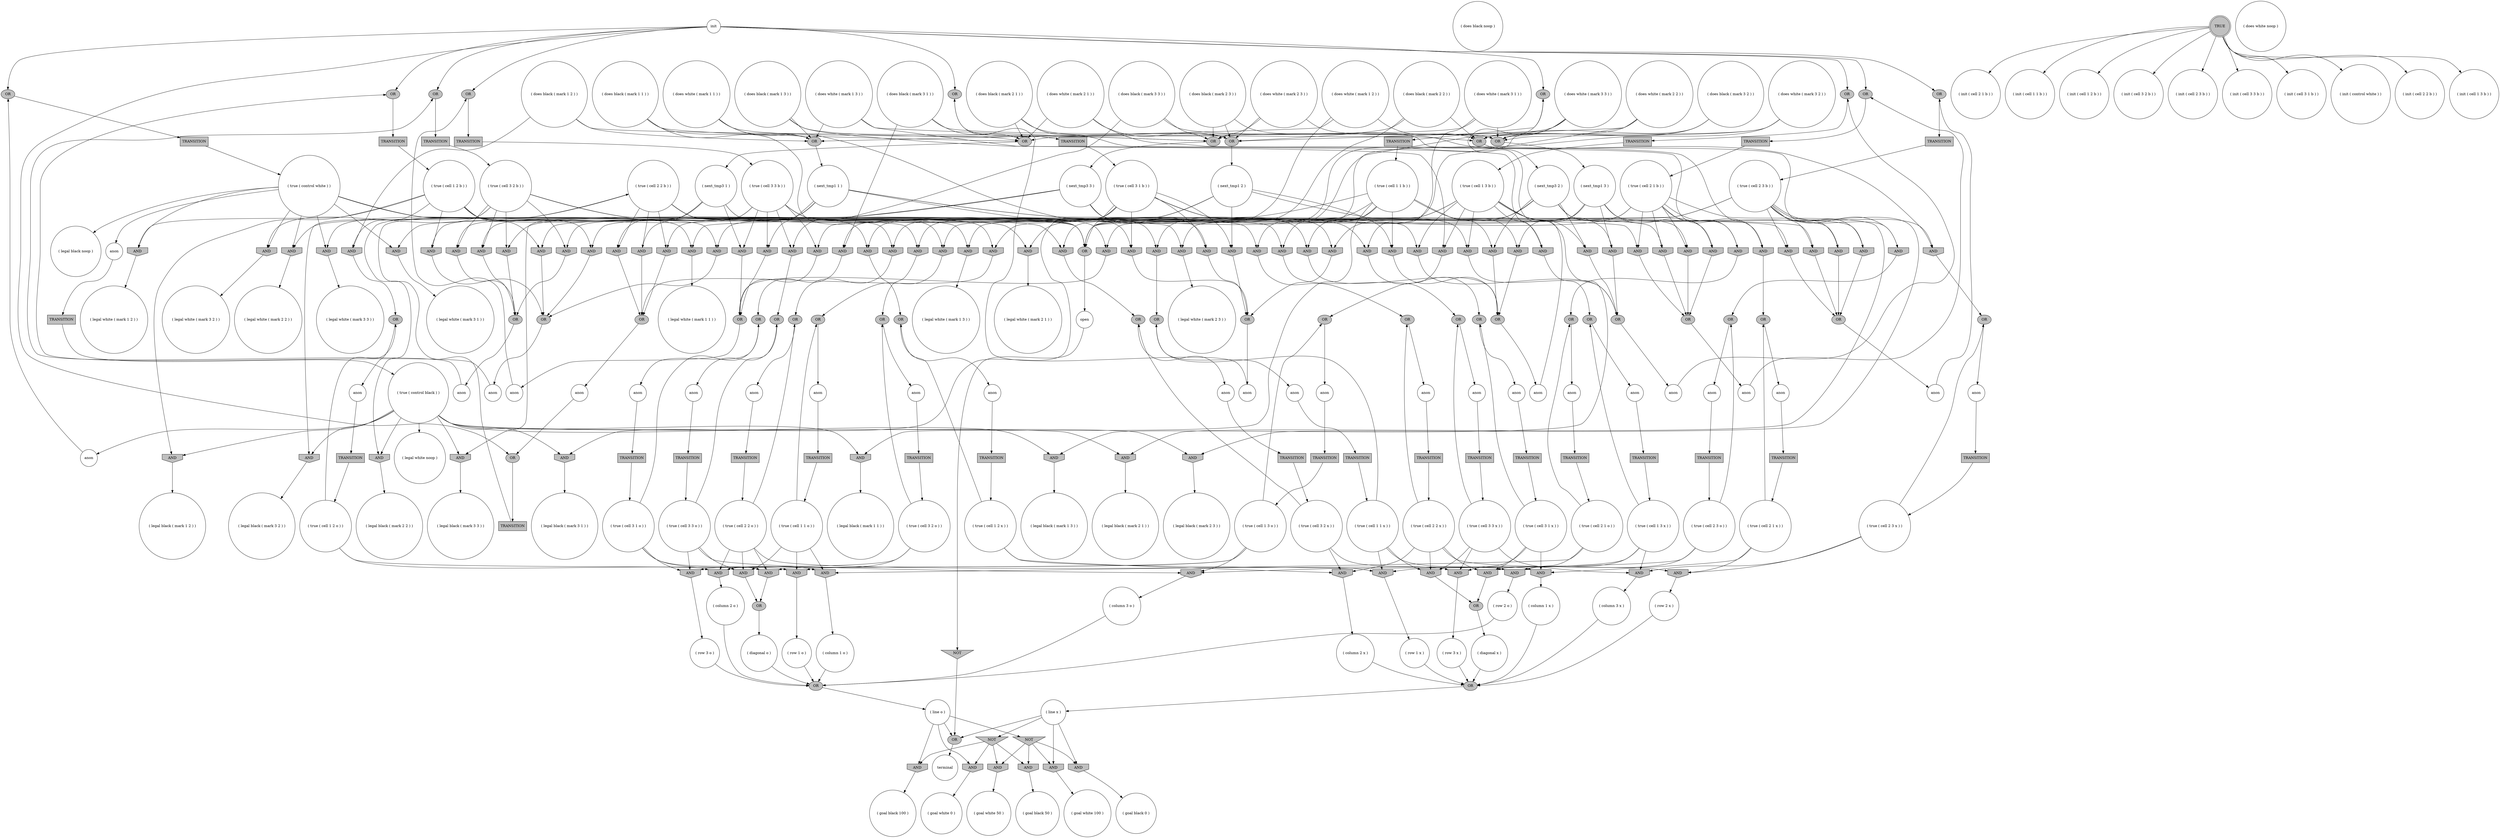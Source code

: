 digraph propNet
{
	"@2fe02c"[shape=circle, style= filled, fillcolor=white, label="( column 2 x )"]; "@2fe02c"->"@3c6451"; 
	"@c2b4cb"[shape=circle, style= filled, fillcolor=white, label="( row 3 o )"]; "@c2b4cb"->"@15b3baf"; 
	"@1f855f3"[shape=invhouse, style= filled, fillcolor=grey, label="AND"]; "@1f855f3"->"@4f3caf"; 
	"@1cc9fdc"[shape=box, style= filled, fillcolor=grey, label="TRANSITION"]; "@1cc9fdc"->"@1e65f03"; 
	"@986e8b"[shape=circle, style= filled, fillcolor=white, label="( goal white 50 )"]; 
	"@102b916"[shape=circle, style= filled, fillcolor=white, label="( goal white 100 )"]; 
	"@9e0089"[shape=invhouse, style= filled, fillcolor=grey, label="AND"]; "@9e0089"->"@199705f"; 
	"@2b6a35"[shape=circle, style= filled, fillcolor=white, label="( legal black ( mark 2 3 ) )"]; 
	"@e122ff"[shape=invhouse, style= filled, fillcolor=grey, label="AND"]; "@e122ff"->"@1c39a87"; 
	"@5fa24"[shape=circle, style= filled, fillcolor=white, label="anon"]; "@5fa24"->"@193ba50"; 
	"@dcc0ff"[shape=invhouse, style= filled, fillcolor=grey, label="AND"]; "@dcc0ff"->"@92e4e0"; 
	"@10fdf27"[shape=invhouse, style= filled, fillcolor=grey, label="AND"]; "@10fdf27"->"@5a3153"; 
	"@323c19"[shape=ellipse, style= filled, fillcolor=grey, label="OR"]; "@323c19"->"@131cc37"; 
	"@8af8a6"[shape=circle, style= filled, fillcolor=white, label="( diagonal x )"]; "@8af8a6"->"@3c6451"; 
	"@c93ae4"[shape=circle, style= filled, fillcolor=white, label="( next_tmp3 2 )"]; "@c93ae4"->"@7f9d4f"; "@c93ae4"->"@b72475"; "@c93ae4"->"@199b6ea"; "@c93ae4"->"@187be82"; "@c93ae4"->"@10fdf27"; "@c93ae4"->"@16f1122"; 
	"@cbcee5"[shape=ellipse, style= filled, fillcolor=grey, label="OR"]; "@cbcee5"->"@1c2000a"; 
	"@1c87bf8"[shape=circle, style= filled, fillcolor=white, label="( does black ( mark 1 1 ) )"]; "@1c87bf8"->"@1f81aa9"; "@1c87bf8"->"@149f8de"; "@1c87bf8"->"@537e3f"; 
	"@158296e"[shape=circle, style= filled, fillcolor=white, label="anon"]; "@158296e"->"@1ab9a0"; 
	"@f502c2"[shape=box, style= filled, fillcolor=grey, label="TRANSITION"]; "@f502c2"->"@ba587f"; 
	"@d21eeb"[shape=box, style= filled, fillcolor=grey, label="TRANSITION"]; "@d21eeb"->"@12e66db"; 
	"@ab3292"[shape=ellipse, style= filled, fillcolor=grey, label="OR"]; "@ab3292"->"@d9d82a"; 
	"@16b1f50"[shape=ellipse, style= filled, fillcolor=grey, label="OR"]; "@16b1f50"->"@cb38b4"; 
	"@523869"[shape=ellipse, style= filled, fillcolor=grey, label="OR"]; "@523869"->"@1b0094f"; 
	"@144eb78"[shape=circle, style= filled, fillcolor=white, label="( does white ( mark 1 1 ) )"]; "@144eb78"->"@149f8de"; "@144eb78"->"@47010e"; "@144eb78"->"@537e3f"; 
	"@94f8a9"[shape=circle, style= filled, fillcolor=white, label="anon"]; "@94f8a9"->"@12f2c9e"; 
	"@4d3472"[shape=circle, style= filled, fillcolor=white, label="( true ( cell 1 1 x ) )"]; "@4d3472"->"@582a1a"; "@4d3472"->"@1d45671"; "@4d3472"->"@1a65ee1"; "@4d3472"->"@e9f71e"; 
	"@582a1a"[shape=invhouse, style= filled, fillcolor=grey, label="AND"]; "@582a1a"->"@16e1cce"; 
	"@f0b8b4"[shape=circle, style= filled, fillcolor=white, label="anon"]; "@f0b8b4"->"@1d4b99e"; 
	"@1bcb5f9"[shape=invhouse, style= filled, fillcolor=grey, label="AND"]; "@1bcb5f9"->"@986e8b"; 
	"@f248"[shape=ellipse, style= filled, fillcolor=grey, label="OR"]; "@f248"->"@864928"; 
	"@c65e8c"[shape=ellipse, style= filled, fillcolor=grey, label="OR"]; "@c65e8c"->"@1a9eced"; 
	"@1d4b99e"[shape=box, style= filled, fillcolor=grey, label="TRANSITION"]; "@1d4b99e"->"@4d3472"; 
	"@214e6a"[shape=circle, style= filled, fillcolor=white, label="anon"]; "@214e6a"->"@f502c2"; 
	"@16f1122"[shape=invhouse, style= filled, fillcolor=grey, label="AND"]; "@16f1122"->"@b41ec1"; 
	"@b1dcfc"[shape=box, style= filled, fillcolor=grey, label="TRANSITION"]; "@b1dcfc"->"@fa7a32"; 
	"@644430"[shape=circle, style= filled, fillcolor=white, label="( next_tmp1 1 )"]; "@644430"->"@3a95d8"; "@644430"->"@45e336"; "@644430"->"@1a339"; "@644430"->"@122a38a"; "@644430"->"@1f855f3"; "@644430"->"@61211a"; 
	"@3f4e6b"[shape=circle, style= filled, fillcolor=white, label="( legal black ( mark 3 2 ) )"]; 
	"@163bd37"[shape=invhouse, style= filled, fillcolor=grey, label="AND"]; "@163bd37"->"@f40497"; 
	"@b982ec"[shape=invhouse, style= filled, fillcolor=grey, label="AND"]; "@b982ec"->"@81938d"; 
	"@11c1946"[shape=circle, style= filled, fillcolor=white, label="( does black noop )"]; 
	"@dec084"[shape=invhouse, style= filled, fillcolor=grey, label="AND"]; "@dec084"->"@1fa640c"; 
	"@11df947"[shape=invhouse, style= filled, fillcolor=grey, label="AND"]; "@11df947"->"@bc74ca"; 
	"@1eeebb3"[shape=circle, style= filled, fillcolor=white, label="( does black ( mark 1 3 ) )"]; "@1eeebb3"->"@149f8de"; "@1eeebb3"->"@1880222"; "@1eeebb3"->"@dec084"; 
	"@e7f8b9"[shape=circle, style= filled, fillcolor=white, label="( legal black ( mark 3 1 ) )"]; 
	"@1850bda"[shape=circle, style= filled, fillcolor=white, label="anon"]; "@1850bda"->"@1c405b6"; 
	"@1fb5ba4"[shape=circle, style= filled, fillcolor=white, label="( true ( cell 2 2 b ) )"]; "@1fb5ba4"->"@11d4dad"; "@1fb5ba4"->"@45e336"; "@1fb5ba4"->"@a0e7c4"; "@1fb5ba4"->"@64a71"; "@1fb5ba4"->"@a5f072"; "@1fb5ba4"->"@1586bf1"; "@1fb5ba4"->"@152a9fb"; "@1fb5ba4"->"@51563b"; "@1fb5ba4"->"@15df1c3"; 
	"@19207f3"[shape=circle, style= filled, fillcolor=white, label="anon"]; "@19207f3"->"@49dbb"; 
	"@f40497"[shape=circle, style= filled, fillcolor=white, label="( legal white ( mark 2 3 ) )"]; 
	"@19347e"[shape=invhouse, style= filled, fillcolor=grey, label="AND"]; "@19347e"->"@2b6a35"; 
	"@1ff1997"[shape=invhouse, style= filled, fillcolor=grey, label="AND"]; "@1ff1997"->"@16b2c64"; 
	"@9caaf4"[shape=invhouse, style= filled, fillcolor=grey, label="AND"]; "@9caaf4"->"@16b1f50"; 
	"@51563b"[shape=invhouse, style= filled, fillcolor=grey, label="AND"]; "@51563b"->"@523869"; 
	"@477e2b"[shape=circle, style= filled, fillcolor=white, label="( does white ( mark 3 3 ) )"]; "@477e2b"->"@fb1653"; "@477e2b"->"@1880222"; "@477e2b"->"@1b6b52b"; 
	"@537e3f"[shape=ellipse, style= filled, fillcolor=grey, label="OR"]; "@537e3f"->"@1fc710b"; 
	"@173811e"[shape=circle, style= filled, fillcolor=white, label="( legal white ( mark 1 3 ) )"]; 
	"@1e1c73"[shape=circle, style= filled, fillcolor=white, label="( true ( cell 1 1 o ) )"]; "@1e1c73"->"@b982ec"; "@1e1c73"->"@1a0e8f7"; "@1e1c73"->"@164e27f"; "@1e1c73"->"@2def32"; 
	"@70f21d"[shape=invhouse, style= filled, fillcolor=grey, label="AND"]; "@70f21d"->"@b41ec1"; 
	"@3c6451"[shape=ellipse, style= filled, fillcolor=grey, label="OR"]; "@3c6451"->"@1b2e62b"; 
	"@111c61"[shape=circle, style= filled, fillcolor=white, label="( true ( cell 2 3 o ) )"]; "@111c61"->"@bf678e"; "@111c61"->"@c87a0d"; "@111c61"->"@17fd5c1"; 
	"@1242f54"[shape=ellipse, style= filled, fillcolor=grey, label="OR"]; "@1242f54"->"@fdd262"; 
	"@6c321e"[shape=circle, style= filled, fillcolor=white, label="anon"]; "@6c321e"->"@e18949"; 
	"@1548726"[shape=circle, style= filled, fillcolor=white, label="( legal white ( mark 1 1 ) )"]; 
	"@92e4e0"[shape=ellipse, style= filled, fillcolor=grey, label="OR"]; "@92e4e0"->"@94f8a9"; 
	"@1c405b6"[shape=box, style= filled, fillcolor=grey, label="TRANSITION"]; "@1c405b6"->"@d1e075"; 
	"@183b9f6"[shape=ellipse, style= filled, fillcolor=grey, label="OR"]; "@183b9f6"->"@11c4eb8"; 
	"@b41ec1"[shape=ellipse, style= filled, fillcolor=grey, label="OR"]; "@b41ec1"->"@1f21016"; 
	"@bc74ca"[shape=circle, style= filled, fillcolor=white, label="( legal white ( mark 3 3 ) )"]; 
	"@64a71"[shape=invhouse, style= filled, fillcolor=grey, label="AND"]; "@64a71"->"@114d45a"; 
	"@cb38b4"[shape=circle, style= filled, fillcolor=white, label="anon"]; "@cb38b4"->"@1cc9fdc"; 
	"@1c28340"[shape=circle, style= filled, fillcolor=white, label="( true ( cell 1 3 x ) )"]; "@1c28340"->"@3cdbed"; "@1c28340"->"@582a1a"; "@1c28340"->"@17b7fa9"; "@1c28340"->"@1b4608a"; 
	"@1862d04"[shape=ellipse, style= filled, fillcolor=grey, label="OR"]; "@1862d04"->"@865bb8"; 
	"@1fc5b7f"[shape=invhouse, style= filled, fillcolor=grey, label="AND"]; "@1fc5b7f"->"@20cd24"; 
	"@f27674"[shape=ellipse, style= filled, fillcolor=grey, label="OR"]; "@f27674"->"@6c321e"; 
	"@16829c"[shape=circle, style= filled, fillcolor=white, label="terminal"]; 
	"@13bcdb0"[shape=circle, style= filled, fillcolor=white, label="( goal black 50 )"]; 
	"@183b308"[shape=circle, style= filled, fillcolor=white, label="anon"]; "@183b308"->"@6db112"; 
	"@27eeb2"[shape=circle, style= filled, fillcolor=white, label="( does black ( mark 3 2 ) )"]; "@27eeb2"->"@ab7b8c"; "@27eeb2"->"@1b6b52b"; "@27eeb2"->"@115ce1b"; 
	"@aa1a32"[shape=invhouse, style= filled, fillcolor=grey, label="AND"]; "@aa1a32"->"@13bcdb0"; 
	"@1118d88"[shape=ellipse, style= filled, fillcolor=grey, label="OR"]; "@1118d88"->"@f61846"; 
	"@2872b3"[shape=invhouse, style= filled, fillcolor=grey, label="AND"]; "@2872b3"->"@323c19"; 
	"@18f9f14"[shape=invhouse, style= filled, fillcolor=grey, label="AND"]; "@18f9f14"->"@25879f"; 
	"@1b6b52b"[shape=ellipse, style= filled, fillcolor=grey, label="OR"]; "@1b6b52b"->"@142db93"; 
	"@1a4484"[shape=circle, style= filled, fillcolor=white, label="( column 3 x )"]; "@1a4484"->"@3c6451"; 
	"@15df1c3"[shape=invhouse, style= filled, fillcolor=grey, label="AND"]; "@15df1c3"->"@cc9b5b"; 
	"@fdd262"[shape=circle, style= filled, fillcolor=white, label="anon"]; "@fdd262"->"@1a7b2d0"; 
	"@d1e075"[shape=circle, style= filled, fillcolor=white, label="( true ( cell 3 3 o ) )"]; "@d1e075"->"@12ed7de"; "@d1e075"->"@c87a0d"; "@d1e075"->"@12b3aac"; "@d1e075"->"@2def32"; 
	"@27d281"[shape=circle, style= filled, fillcolor=white, label="( init ( cell 2 1 b ) )"]; 
	"@122a38a"[shape=invhouse, style= filled, fillcolor=grey, label="AND"]; "@122a38a"->"@92e4e0"; 
	"@fb1653"[shape=invhouse, style= filled, fillcolor=grey, label="AND"]; "@fb1653"->"@1118d88"; 
	"@747adc"[shape=box, style= filled, fillcolor=grey, label="TRANSITION"]; "@747adc"->"@4b889d"; 
	"@1586bf1"[shape=ellipse, style= filled, fillcolor=grey, label="OR"]; "@1586bf1"->"@198dc9b"; 
	"@152a9fb"[shape=invhouse, style= filled, fillcolor=grey, label="AND"]; "@152a9fb"->"@114d45a"; 
	"@1b0051c"[shape=circle, style= filled, fillcolor=white, label="( true ( cell 2 2 o ) )"]; "@1b0051c"->"@2d290c"; "@1b0051c"->"@bf678e"; "@1b0051c"->"@18f9f14"; "@1b0051c"->"@523869"; "@1b0051c"->"@2def32"; 
	"@92a63c"[shape=circle, style= filled, fillcolor=white, label="anon"]; "@92a63c"->"@3478d7"; 
	"@12d4bc"[shape=circle, style= filled, fillcolor=white, label="( true ( cell 2 1 x ) )"]; "@12d4bc"->"@265d04"; "@12d4bc"->"@1d45671"; "@12d4bc"->"@f27674"; 
	"@f61846"[shape=circle, style= filled, fillcolor=white, label="anon"]; "@f61846"->"@d21eeb"; 
	"@11d4dad"[shape=invhouse, style= filled, fillcolor=grey, label="AND"]; "@11d4dad"->"@c09434"; 
	"@35de86"[shape=circle, style= filled, fillcolor=white, label="anon"]; "@35de86"->"@5009c3"; 
	"@7fb8cb"[shape=circle, style= filled, fillcolor=white, label="( true ( cell 1 3 o ) )"]; "@7fb8cb"->"@c87a0d"; "@7fb8cb"->"@1fa640c"; "@7fb8cb"->"@164e27f"; "@7fb8cb"->"@18f9f14"; 
	"@1b3d705"[shape=box, style= filled, fillcolor=grey, label="TRANSITION"]; "@1b3d705"->"@31ed3f"; 
	"@4158f8"[shape=circle, style= filled, fillcolor=white, label="( does black ( mark 2 1 ) )"]; "@4158f8"->"@19586d9"; "@4158f8"->"@537e3f"; "@4158f8"->"@181134"; 
	"@144e3ff"[shape=invhouse, style= filled, fillcolor=grey, label="AND"]; "@144e3ff"->"@4f3caf"; 
	"@1d3d96e"[shape=box, style= filled, fillcolor=grey, label="TRANSITION"]; "@1d3d96e"->"@87d54e"; 
	"@17fd5c1"[shape=ellipse, style= filled, fillcolor=grey, label="OR"]; "@17fd5c1"->"@16d522a"; 
	"@e60624"[shape=circle, style= filled, fillcolor=white, label="( legal black ( mark 1 3 ) )"]; 
	"@b72475"[shape=invhouse, style= filled, fillcolor=grey, label="AND"]; "@b72475"->"@92e4e0"; 
	"@138f3fa"[shape=box, style= filled, fillcolor=grey, label="TRANSITION"]; "@138f3fa"->"@aa6549"; 
	"@a9ac9"[shape=circle, style= filled, fillcolor=white, label="anon"]; "@a9ac9"->"@ded430"; 
	"@ba587f"[shape=circle, style= filled, fillcolor=white, label="( true ( cell 2 3 x ) )"]; "@ba587f"->"@3cdbed"; "@ba587f"->"@265d04"; "@ba587f"->"@20cd24"; 
	"@c87a0d"[shape=invhouse, style= filled, fillcolor=grey, label="AND"]; "@c87a0d"->"@2cb3d3"; 
	"@12921ec"[shape=invtriangle, style= filled, fillcolor=grey, label="NOT"]; "@12921ec"->"@1fdfa0d"; "@12921ec"->"@126e4f7"; "@12921ec"->"@1bcb5f9"; "@12921ec"->"@aa1a32"; 
	"@1ef7129"[shape=circle, style= filled, fillcolor=white, label="( true ( cell 2 3 b ) )"]; "@1ef7129"->"@e13fe1"; "@1ef7129"->"@1fc5b7f"; "@1ef7129"->"@163bd37"; "@1ef7129"->"@19347e"; "@1ef7129"->"@1a339"; "@1ef7129"->"@10fdf27"; "@1ef7129"->"@1586bf1"; "@1ef7129"->"@10ae0e4"; "@1ef7129"->"@794f46"; 
	"@43ea85"[shape=circle, style= filled, fillcolor=white, label="( true ( cell 3 1 o ) )"]; "@43ea85"->"@b982ec"; "@43ea85"->"@12b3aac"; "@43ea85"->"@18f9f14"; "@43ea85"->"@cbcee5"; 
	"@7170b7"[shape=invhouse, style= filled, fillcolor=grey, label="AND"]; "@7170b7"->"@17b7fa9"; 
	"@fa7a32"[shape=circle, style= filled, fillcolor=white, label="( true ( cell 3 1 x ) )"]; "@fa7a32"->"@1d45671"; "@fa7a32"->"@9e0089"; "@fa7a32"->"@f248"; "@fa7a32"->"@1b4608a"; 
	"@1ef5327"[shape=circle, style= filled, fillcolor=white, label="( init ( cell 1 1 b ) )"]; 
	"@1406d9"[shape=circle, style= filled, fillcolor=white, label="( legal black noop )"]; 
	"@e3f62d"[shape=circle, style= filled, fillcolor=white, label="( true ( cell 2 1 b ) )"]; "@e3f62d"->"@172ab93"; "@e3f62d"->"@199b6ea"; "@e3f62d"->"@9dd8f"; "@e3f62d"->"@375ed1"; "@e3f62d"->"@1586bf1"; "@e3f62d"->"@1f855f3"; "@e3f62d"->"@144e3ff"; "@e3f62d"->"@181134"; "@e3f62d"->"@1a1264f"; 
	"@50aa9e"[shape=invhouse, style= filled, fillcolor=grey, label="AND"]; "@50aa9e"->"@102b916"; 
	"@55889b"[shape=circle, style= filled, fillcolor=white, label="( init ( cell 1 2 b ) )"]; 
	"@142db93"[shape=circle, style= filled, fillcolor=white, label="( next_tmp1 3 )"]; "@142db93"->"@172ab93"; "@142db93"->"@152a9fb"; "@142db93"->"@87d93e"; "@142db93"->"@10ae0e4"; "@142db93"->"@e122ff"; "@142db93"->"@8f0861"; 
	"@17b7fa9"[shape=ellipse, style= filled, fillcolor=grey, label="OR"]; "@17b7fa9"->"@c5881f"; 
	"@6716b4"[shape=circle, style= filled, fillcolor=white, label="( line o )"]; "@6716b4"->"@622792"; "@6716b4"->"@1fdfa0d"; "@6716b4"->"@126e4f7"; "@6716b4"->"@17a35ad"; 
	"@c76c14"[shape=circle, style= filled, fillcolor=white, label="( init ( cell 3 2 b ) )"]; 
	"@4b889d"[shape=circle, style= filled, fillcolor=white, label="( true ( cell 1 2 x ) )"]; "@4b889d"->"@3d714d"; "@4b889d"->"@582a1a"; "@4b889d"->"@ab3292"; 
	"@a5f072"[shape=invhouse, style= filled, fillcolor=grey, label="AND"]; "@a5f072"->"@114d45a"; 
	"@17a35ad"[shape=invtriangle, style= filled, fillcolor=grey, label="NOT"]; "@17a35ad"->"@1bcb5f9"; "@17a35ad"->"@19784c2"; "@17a35ad"->"@aa1a32"; "@17a35ad"->"@50aa9e"; 
	"@9c4044"[shape=circle, style= filled, fillcolor=white, label="( does white ( mark 3 1 ) )"]; "@9c4044"->"@1e39b01"; "@9c4044"->"@537e3f"; "@9c4044"->"@1b6b52b"; 
	"@c5881f"[shape=circle, style= filled, fillcolor=white, label="anon"]; "@c5881f"->"@1b98c1"; 
	"@1b98c1"[shape=box, style= filled, fillcolor=grey, label="TRANSITION"]; "@1b98c1"->"@1c28340"; 
	"@4f3caf"[shape=ellipse, style= filled, fillcolor=grey, label="OR"]; "@4f3caf"->"@462960"; 
	"@172ab93"[shape=invhouse, style= filled, fillcolor=grey, label="AND"]; "@172ab93"->"@4f3caf"; 
	"@1e39b01"[shape=invhouse, style= filled, fillcolor=grey, label="AND"]; "@1e39b01"->"@f248"; 
	"@3478d7"[shape=ellipse, style= filled, fillcolor=grey, label="OR"]; "@3478d7"->"@46ddd7"; 
	"@15461b1"[shape=circle, style= filled, fillcolor=white, label="( does white ( mark 3 2 ) )"]; "@15461b1"->"@10dc43a"; "@15461b1"->"@1b6b52b"; "@15461b1"->"@115ce1b"; 
	"@1e65f03"[shape=circle, style= filled, fillcolor=white, label="( true ( cell 1 2 o ) )"]; "@1e65f03"->"@2d290c"; "@1e65f03"->"@164e27f"; "@1e65f03"->"@16b1f50"; 
	"@5f9cb9"[shape=circle, style= filled, fillcolor=white, label="anon"]; "@5f9cb9"->"@1a5fc1e"; 
	"@375ed1"[shape=invhouse, style= filled, fillcolor=grey, label="AND"]; "@375ed1"->"@f27674"; 
	"@181b566"[shape=invhouse, style= filled, fillcolor=grey, label="AND"]; "@181b566"->"@d68131"; 
	"@ded430"[shape=box, style= filled, fillcolor=grey, label="TRANSITION"]; "@ded430"->"@7fb8cb"; 
	"@8f0861"[shape=invhouse, style= filled, fillcolor=grey, label="AND"]; "@8f0861"->"@b41ec1"; 
	"@12ed7de"[shape=ellipse, style= filled, fillcolor=grey, label="OR"]; "@12ed7de"->"@1850bda"; 
	"@d9d82a"[shape=circle, style= filled, fillcolor=white, label="anon"]; "@d9d82a"->"@747adc"; 
	"@c09434"[shape=circle, style= filled, fillcolor=white, label="( legal white ( mark 2 2 ) )"]; 
	"@15b3baf"[shape=ellipse, style= filled, fillcolor=grey, label="OR"]; "@15b3baf"->"@6716b4"; 
	"@1fc710b"[shape=circle, style= filled, fillcolor=white, label="( next_tmp3 1 )"]; "@1fc710b"->"@dcc0ff"; "@1fc710b"->"@64a71"; "@1fc710b"->"@2857df"; "@1fc710b"->"@d88193"; "@1fc710b"->"@45cb58"; "@1fc710b"->"@794f46"; 
	"@14d51b5"[shape=invhouse, style= filled, fillcolor=grey, label="AND"]; "@14d51b5"->"@15420a8"; 
	"@8abe73"[shape=circle, style= filled, fillcolor=white, label="( true ( cell 3 2 b ) )"]; "@8abe73"->"@54f536"; "@8abe73"->"@f0c7f3"; "@8abe73"->"@10dc43a"; "@8abe73"->"@ab7b8c"; "@8abe73"->"@2857df"; "@8abe73"->"@1ff1997"; "@8abe73"->"@1586bf1"; "@8abe73"->"@12f92b5"; "@8abe73"->"@61211a"; 
	"@ab1251"[shape=circle, style= filled, fillcolor=white, label="( does white ( mark 2 3 ) )"]; "@ab1251"->"@1fc5b7f"; "@ab1251"->"@1880222"; "@ab1251"->"@19586d9"; 
	"@c74c3b"[shape=circle, style= filled, fillcolor=white, label="( legal black ( mark 2 1 ) )"]; 
	"@1b0094f"[shape=circle, style= filled, fillcolor=white, label="anon"]; "@1b0094f"->"@1452813"; 
	"@15a33a5"[shape=invhouse, style= filled, fillcolor=grey, label="AND"]; "@15a33a5"->"@1548726"; 
	"@e13fe1"[shape=invhouse, style= filled, fillcolor=grey, label="AND"]; "@e13fe1"->"@17fd5c1"; 
	"@1110210"[shape=circle, style= filled, fillcolor=white, label="( next_tmp3 3 )"]; "@1110210"->"@f0c7f3"; "@1110210"->"@a5f072"; "@1110210"->"@1ec2ee4"; "@1110210"->"@144e3ff"; "@1110210"->"@70f21d"; "@1110210"->"@f0a15f"; 
	"@198dc9b"[shape=circle, style= filled, fillcolor=white, label="open"]; "@198dc9b"->"@bac9d3"; 
	"@f0c7f3"[shape=invhouse, style= filled, fillcolor=grey, label="AND"]; "@f0c7f3"->"@1242f54"; 
	"@20cd24"[shape=ellipse, style= filled, fillcolor=grey, label="OR"]; "@20cd24"->"@214e6a"; 
	"@187be82"[shape=invhouse, style= filled, fillcolor=grey, label="AND"]; "@187be82"->"@d68131"; 
	"@131cc37"[shape=circle, style= filled, fillcolor=white, label="anon"]; "@131cc37"->"@17b5c1e"; 
	"@1ec2ee4"[shape=invhouse, style= filled, fillcolor=grey, label="AND"]; "@1ec2ee4"->"@d68131"; 
	"@145604d"[shape=invhouse, style= filled, fillcolor=grey, label="AND"]; "@145604d"->"@173811e"; 
	"@5a3153"[shape=ellipse, style= filled, fillcolor=grey, label="OR"]; "@5a3153"->"@173b61"; 
	"@81938d"[shape=circle, style= filled, fillcolor=white, label="( column 1 o )"]; "@81938d"->"@15b3baf"; 
	"@31ed3f"[shape=circle, style= filled, fillcolor=white, label="( true ( cell 1 3 b ) )"]; "@31ed3f"->"@7f9d4f"; "@31ed3f"->"@7170b7"; "@31ed3f"->"@145604d"; "@31ed3f"->"@1586bf1"; "@31ed3f"->"@139de00"; "@31ed3f"->"@87d93e"; "@31ed3f"->"@dec084"; "@31ed3f"->"@2872b3"; "@31ed3f"->"@45cb58"; 
	"@1e23eec"[shape=circle, style= filled, fillcolor=white, label="( does white ( mark 1 2 ) )"]; "@1e23eec"->"@1996e0b"; "@1e23eec"->"@149f8de"; "@1e23eec"->"@115ce1b"; 
	"@115ce1b"[shape=ellipse, style= filled, fillcolor=grey, label="OR"]; "@115ce1b"->"@c93ae4"; 
	"@16b2c64"[shape=circle, style= filled, fillcolor=white, label="( legal white ( mark 3 2 ) )"]; 
	"@c185d0"[shape=circle, style= filled, fillcolor=white, label="( does white ( mark 2 1 ) )"]; "@c185d0"->"@375ed1"; "@c185d0"->"@19586d9"; "@c185d0"->"@537e3f"; 
	"@acc9be"[shape=invhouse, style= filled, fillcolor=grey, label="AND"]; "@acc9be"->"@1f6940d"; 
	"@63cf79"[shape=circle, style= filled, fillcolor=white, label="( true ( control white ) )"]; "@63cf79"->"@11d4dad"; "@63cf79"->"@163bd37"; "@63cf79"->"@673911"; "@63cf79"->"@145604d"; "@63cf79"->"@1ff1997"; "@63cf79"->"@1c23428"; "@63cf79"->"@11df947"; "@63cf79"->"@1406d9"; "@63cf79"->"@1a1264f"; "@63cf79"->"@8cc972"; "@63cf79"->"@15a33a5"; 
	"@164e27f"[shape=invhouse, style= filled, fillcolor=grey, label="AND"]; "@164e27f"->"@3eb9cf"; 
	"@45cb58"[shape=invhouse, style= filled, fillcolor=grey, label="AND"]; "@45cb58"->"@323c19"; 
	"@1ae26b1"[shape=circle, style= filled, fillcolor=white, label="( diagonal o )"]; "@1ae26b1"->"@15b3baf"; 
	"@2def32"[shape=invhouse, style= filled, fillcolor=grey, label="AND"]; "@2def32"->"@25879f"; 
	"@1d230f2"[shape=circle, style= filled, fillcolor=white, label="( legal white noop )"]; 
	"@2d290c"[shape=invhouse, style= filled, fillcolor=grey, label="AND"]; "@2d290c"->"@3a3754"; 
	"@265d04"[shape=invhouse, style= filled, fillcolor=grey, label="AND"]; "@265d04"->"@5a3f12"; 
	"@12b5009"[shape=invhouse, style= filled, fillcolor=grey, label="AND"]; "@12b5009"->"@e7f8b9"; 
	"@112bc36"[shape=circle, style= filled, fillcolor=white, label="( legal white ( mark 2 1 ) )"]; 
	"@10af34"[shape=ellipse, style= filled, fillcolor=grey, label="OR"]; "@10af34"->"@183b308"; 
	"@462960"[shape=circle, style= filled, fillcolor=white, label="anon"]; "@462960"->"@c65e8c"; 
	"@ab7b8c"[shape=invhouse, style= filled, fillcolor=grey, label="AND"]; "@ab7b8c"->"@77a19e"; 
	"@466d6f"[shape=ellipse, style= filled, fillcolor=grey, label="OR"]; "@466d6f"->"@8af8a6"; 
	"@13ab211"[shape=circle, style= filled, fillcolor=white, label="init"]; "@13ab211"->"@12f2c9e"; "@13ab211"->"@1862d04"; "@13ab211"->"@3478d7"; "@13ab211"->"@5009c3"; "@13ab211"->"@193ba50"; "@13ab211"->"@1504213"; "@13ab211"->"@183b9f6"; "@13ab211"->"@17b5c1e"; "@13ab211"->"@1a7b2d0"; "@13ab211"->"@c65e8c"; 
	"@192ccbe"[shape=circle, style= filled, fillcolor=white, label="( goal black 100 )"]; 
	"@181134"[shape=invhouse, style= filled, fillcolor=grey, label="AND"]; "@181134"->"@10af34"; 
	"@7f9d4f"[shape=invhouse, style= filled, fillcolor=grey, label="AND"]; "@7f9d4f"->"@323c19"; 
	"@bf678e"[shape=invhouse, style= filled, fillcolor=grey, label="AND"]; "@bf678e"->"@1af644d"; 
	"@a233e"[shape=circle, style= filled, fillcolor=white, label="( goal black 0 )"]; 
	"@6d0b5a"[shape=invhouse, style= filled, fillcolor=grey, label="AND"]; "@6d0b5a"->"@92e4e0"; 
	"@10dc43a"[shape=invhouse, style= filled, fillcolor=grey, label="AND"]; "@10dc43a"->"@d99f72"; 
	"@1a339"[shape=invhouse, style= filled, fillcolor=grey, label="AND"]; "@1a339"->"@5a3153"; 
	"@139de00"[shape=invhouse, style= filled, fillcolor=grey, label="AND"]; "@139de00"->"@e60624"; 
	"@5b5360"[shape=invhouse, style= filled, fillcolor=grey, label="AND"]; "@5b5360"->"@b41ec1"; 
	"@1b4608a"[shape=invhouse, style= filled, fillcolor=grey, label="AND"]; "@1b4608a"->"@466d6f"; 
	"@865bb8"[shape=box, style= filled, fillcolor=grey, label="TRANSITION"]; "@865bb8"->"@1ef7129"; 
	"@794f46"[shape=invhouse, style= filled, fillcolor=grey, label="AND"]; "@794f46"->"@5a3153"; 
	"@36dd74"[shape=circle, style= filled, fillcolor=white, label="( legal white ( mark 1 2 ) )"]; 
	"@1504213"[shape=ellipse, style= filled, fillcolor=grey, label="OR"]; "@1504213"->"@167c4b7"; 
	"@18c75b"[shape=box, style= filled, fillcolor=grey, label="TRANSITION"]; "@18c75b"->"@8abe73"; 
	"@1c39a87"[shape=ellipse, style= filled, fillcolor=grey, label="OR"]; "@1c39a87"->"@92a63c"; 
	"@1a9eced"[shape=box, style= filled, fillcolor=grey, label="TRANSITION"]; "@1a9eced"->"@e3f62d"; 
	"@1fd50bb"[shape=box, style= filled, fillcolor=grey, label="TRANSITION"]; "@1fd50bb"->"@111c61"; 
	"@16d522a"[shape=circle, style= filled, fillcolor=white, label="anon"]; "@16d522a"->"@1fd50bb"; 
	"@1a65ee1"[shape=invhouse, style= filled, fillcolor=grey, label="AND"]; "@1a65ee1"->"@466d6f"; 
	"@5a3f12"[shape=circle, style= filled, fillcolor=white, label="( row 2 x )"]; "@5a3f12"->"@3c6451"; 
	"@47010e"[shape=invhouse, style= filled, fillcolor=grey, label="AND"]; "@47010e"->"@e9f71e"; 
	"@d88193"[shape=invhouse, style= filled, fillcolor=grey, label="AND"]; "@d88193"->"@1c39a87"; 
	"@19586d9"[shape=ellipse, style= filled, fillcolor=grey, label="OR"]; "@19586d9"->"@17a729c"; 
	"@4b0705"[shape=circle, style= filled, fillcolor=white, label="( goal white 0 )"]; 
	"@114d45a"[shape=ellipse, style= filled, fillcolor=grey, label="OR"]; "@114d45a"->"@5fa24"; 
	"@1f81aa9"[shape=invhouse, style= filled, fillcolor=grey, label="AND"]; "@1f81aa9"->"@1a0e8f7"; 
	"@19784c2"[shape=invhouse, style= filled, fillcolor=grey, label="AND"]; "@19784c2"->"@a233e"; 
	"@1452813"[shape=box, style= filled, fillcolor=grey, label="TRANSITION"]; "@1452813"->"@1b0051c"; 
	"@1a0e8f7"[shape=ellipse, style= filled, fillcolor=grey, label="OR"]; "@1a0e8f7"->"@36d1ef"; 
	"@44af1e"[shape=circle, style= filled, fillcolor=white, label="( does white ( mark 2 2 ) )"]; "@44af1e"->"@a0e7c4"; "@44af1e"->"@19586d9"; "@44af1e"->"@115ce1b"; 
	"@18170de"[shape=circle, style= filled, fillcolor=white, label="( init ( cell 2 3 b ) )"]; 
	"@187cee5"[shape=box, style= filled, fillcolor=grey, label="TRANSITION"]; "@187cee5"->"@1fb5ba4"; 
	"@54f536"[shape=invhouse, style= filled, fillcolor=grey, label="AND"]; "@54f536"->"@1242f54"; 
	"@12cc248"[shape=circle, style= filled, fillcolor=white, label="( column 1 x )"]; "@12cc248"->"@3c6451"; 
	"@a0e7c4"[shape=invhouse, style= filled, fillcolor=grey, label="AND"]; "@a0e7c4"->"@886b53"; 
	"@17b5c1e"[shape=ellipse, style= filled, fillcolor=grey, label="OR"]; "@17b5c1e"->"@1b3d705"; 
	"@16aa403"[shape=circle, style= filled, fillcolor=white, label="( true ( cell 1 2 b ) )"]; "@16aa403"->"@acc9be"; "@16aa403"->"@1996e0b"; "@16aa403"->"@6b71ac"; "@16aa403"->"@9caaf4"; "@16aa403"->"@1586bf1"; "@16aa403"->"@d88193"; "@16aa403"->"@8cc972"; "@16aa403"->"@e122ff"; "@16aa403"->"@f0a15f"; 
	"@bac9d3"[shape=invtriangle, style= filled, fillcolor=grey, label="NOT"]; "@bac9d3"->"@622792"; 
	"@19eaef2"[shape=circle, style= filled, fillcolor=white, label="( does black ( mark 1 2 ) )"]; "@19eaef2"->"@149f8de"; "@19eaef2"->"@9caaf4"; "@19eaef2"->"@115ce1b"; 
	"@1c4c2a8"[shape=circle, style= filled, fillcolor=white, label="( true ( cell 2 1 o ) )"]; "@1c4c2a8"->"@bf678e"; "@1c4c2a8"->"@10af34"; "@1c4c2a8"->"@b982ec"; 
	"@176e01b"[shape=circle, style= filled, fillcolor=white, label="( true ( cell 3 2 x ) )"]; "@176e01b"->"@3d714d"; "@176e01b"->"@9e0089"; "@176e01b"->"@d99f72"; 
	"@3a3754"[shape=circle, style= filled, fillcolor=white, label="( column 2 o )"]; "@3a3754"->"@15b3baf"; 
	"@3d714d"[shape=invhouse, style= filled, fillcolor=grey, label="AND"]; "@3d714d"->"@2fe02c"; 
	"@199b6ea"[shape=invhouse, style= filled, fillcolor=grey, label="AND"]; "@199b6ea"->"@4f3caf"; 
	"@45e336"[shape=invhouse, style= filled, fillcolor=grey, label="AND"]; "@45e336"->"@114d45a"; 
	"@173b61"[shape=circle, style= filled, fillcolor=white, label="anon"]; "@173b61"->"@1862d04"; 
	"@673911"[shape=circle, style= filled, fillcolor=white, label="anon"]; "@673911"->"@1d3d96e"; 
	"@1a7b2d0"[shape=ellipse, style= filled, fillcolor=grey, label="OR"]; "@1a7b2d0"->"@18c75b"; 
	"@61211a"[shape=invhouse, style= filled, fillcolor=grey, label="AND"]; "@61211a"->"@1242f54"; 
	"@190e4ec"[shape=circle, style= filled, fillcolor=white, label="( does white noop )"]; 
	"@6db112"[shape=box, style= filled, fillcolor=grey, label="TRANSITION"]; "@6db112"->"@1c4c2a8"; 
	"@9dd8f"[shape=invhouse, style= filled, fillcolor=grey, label="AND"]; "@9dd8f"->"@c74c3b"; 
	"@12b3aac"[shape=invhouse, style= filled, fillcolor=grey, label="AND"]; "@12b3aac"->"@c2b4cb"; 
	"@60b8f"[shape=circle, style= filled, fillcolor=white, label="( init ( cell 3 3 b ) )"]; 
	"@1112e9b"[shape=circle, style= filled, fillcolor=white, label="( does black ( mark 3 3 ) )"]; "@1112e9b"->"@1880222"; "@1112e9b"->"@1b6b52b"; "@1112e9b"->"@14c0cd1"; 
	"@46ddd7"[shape=box, style= filled, fillcolor=grey, label="TRANSITION"]; "@46ddd7"->"@16aa403"; 
	"@1996e0b"[shape=invhouse, style= filled, fillcolor=grey, label="AND"]; "@1996e0b"->"@ab3292"; 
	"@5009c3"[shape=ellipse, style= filled, fillcolor=grey, label="OR"]; "@5009c3"->"@6ca3a0"; 
	"@cc9b5b"[shape=circle, style= filled, fillcolor=white, label="( legal black ( mark 2 2 ) )"]; 
	"@149f8de"[shape=ellipse, style= filled, fillcolor=grey, label="OR"]; "@149f8de"->"@644430"; 
	"@1b2e62b"[shape=circle, style= filled, fillcolor=white, label="( line x )"]; "@1b2e62b"->"@622792"; "@1b2e62b"->"@12921ec"; "@1b2e62b"->"@19784c2"; "@1b2e62b"->"@50aa9e"; 
	"@12f92b5"[shape=invhouse, style= filled, fillcolor=grey, label="AND"]; "@12f92b5"->"@3f4e6b"; 
	"@14c0cd1"[shape=invhouse, style= filled, fillcolor=grey, label="AND"]; "@14c0cd1"->"@12ed7de"; 
	"@1c5c25b"[shape=circle, style= filled, fillcolor=white, label="( does white ( mark 1 3 ) )"]; "@1c5c25b"->"@7170b7"; "@1c5c25b"->"@149f8de"; "@1c5c25b"->"@1880222"; 
	"@17b1ce5"[shape=circle, style= filled, fillcolor=white, label="( does black ( mark 2 3 ) )"]; "@17b1ce5"->"@e13fe1"; "@17b1ce5"->"@1880222"; "@17b1ce5"->"@19586d9"; 
	"@16e1cce"[shape=circle, style= filled, fillcolor=white, label="( row 1 x )"]; "@16e1cce"->"@3c6451"; 
	"@11c4eb8"[shape=box, style= filled, fillcolor=grey, label="TRANSITION"]; "@11c4eb8"->"@1cedc35"; 
	"@1fc9c59"[shape=circle, style= filled, fillcolor=white, label="( legal white ( mark 3 1 ) )"]; 
	"@1d45671"[shape=invhouse, style= filled, fillcolor=grey, label="AND"]; "@1d45671"->"@12cc248"; 
	"@e18949"[shape=box, style= filled, fillcolor=grey, label="TRANSITION"]; "@e18949"->"@12d4bc"; 
	"@1880222"[shape=ellipse, style= filled, fillcolor=grey, label="OR"]; "@1880222"->"@1110210"; 
	"@d99f72"[shape=ellipse, style= filled, fillcolor=grey, label="OR"]; "@d99f72"->"@19207f3"; 
	"@864928"[shape=circle, style= filled, fillcolor=white, label="anon"]; "@864928"->"@b1dcfc"; 
	"@1824c2c"[shape=box, style= filled, fillcolor=grey, label="TRANSITION"]; "@1824c2c"->"@43ea85"; 
	"@f0a15f"[shape=invhouse, style= filled, fillcolor=grey, label="AND"]; "@f0a15f"->"@1c39a87"; 
	"@16c2ac3"[shape=circle, style= filled, fillcolor=white, label="( init ( cell 3 1 b ) )"]; 
	"@12f2c9e"[shape=ellipse, style= filled, fillcolor=grey, label="OR"]; "@12f2c9e"->"@138f3fa"; 
	"@17ac8ce"[shape=invhouse, style= filled, fillcolor=grey, label="AND"]; "@17ac8ce"->"@cbcee5"; 
	"@1bc5e0b"[shape=circle, style= filled, fillcolor=white, label="( init ( control white ) )"]; 
	"@87d93e"[shape=invhouse, style= filled, fillcolor=grey, label="AND"]; "@87d93e"->"@323c19"; 
	"@25879f"[shape=ellipse, style= filled, fillcolor=grey, label="OR"]; "@25879f"->"@1ae26b1"; 
	"@1ab9a0"[shape=box, style= filled, fillcolor=grey, label="TRANSITION"]; "@1ab9a0"->"@12120df"; 
	"@1a5fc1e"[shape=box, style= filled, fillcolor=grey, label="TRANSITION"]; "@1a5fc1e"->"@12906ec"; 
	"@162a0df"[shape=circle, style= filled, fillcolor=white, label="( does black ( mark 3 1 ) )"]; "@162a0df"->"@17ac8ce"; "@162a0df"->"@537e3f"; "@162a0df"->"@1b6b52b"; 
	"@49dbb"[shape=box, style= filled, fillcolor=grey, label="TRANSITION"]; "@49dbb"->"@176e01b"; 
	"@193ba50"[shape=ellipse, style= filled, fillcolor=grey, label="OR"]; "@193ba50"->"@187cee5"; 
	"@12906ec"[shape=circle, style= filled, fillcolor=white, label="( true ( cell 2 2 x ) )"]; "@12906ec"->"@3d714d"; "@12906ec"->"@265d04"; "@12906ec"->"@1a65ee1"; "@12906ec"->"@886b53"; "@12906ec"->"@1b4608a"; 
	"@199705f"[shape=circle, style= filled, fillcolor=white, label="( row 3 x )"]; "@199705f"->"@3c6451"; 
	"@6b71ac"[shape=invhouse, style= filled, fillcolor=grey, label="AND"]; "@6b71ac"->"@1c39a87"; 
	"@1ca160d"[shape=invhouse, style= filled, fillcolor=grey, label="AND"]; "@1ca160d"->"@583b93"; 
	"@1c2000a"[shape=circle, style= filled, fillcolor=white, label="anon"]; "@1c2000a"->"@1824c2c"; 
	"@87d54e"[shape=circle, style= filled, fillcolor=white, label="( true ( control black ) )"]; "@87d54e"->"@1d230f2"; "@87d54e"->"@acc9be"; "@87d54e"->"@12b5009"; "@87d54e"->"@35de86"; "@87d54e"->"@9dd8f"; "@87d54e"->"@19347e"; "@87d54e"->"@1ca160d"; "@87d54e"->"@14d51b5"; "@87d54e"->"@139de00"; "@87d54e"->"@12f92b5"; "@87d54e"->"@15df1c3"; 
	"@583b93"[shape=circle, style= filled, fillcolor=white, label="( legal black ( mark 3 3 ) )"]; 
	"@6ca3a0"[shape=box, style= filled, fillcolor=grey, label="TRANSITION"]; "@6ca3a0"->"@63cf79"; 
	"@167c4b7"[shape=box, style= filled, fillcolor=grey, label="TRANSITION"]; "@167c4b7"->"@f3c50a"; 
	"@126e4f7"[shape=invhouse, style= filled, fillcolor=grey, label="AND"]; "@126e4f7"->"@4b0705"; 
	"@3cdbed"[shape=invhouse, style= filled, fillcolor=grey, label="AND"]; "@3cdbed"->"@1a4484"; 
	"@16ac8bb"[shape=circle, style= filled, fillcolor=white, label="( init ( cell 2 2 b ) )"]; 
	"@36d1ef"[shape=circle, style= filled, fillcolor=white, label="anon"]; "@36d1ef"->"@1dfe200"; 
	"@886b53"[shape=ellipse, style= filled, fillcolor=grey, label="OR"]; "@886b53"->"@5f9cb9"; 
	"@1dfe200"[shape=box, style= filled, fillcolor=grey, label="TRANSITION"]; "@1dfe200"->"@1e1c73"; 
	"@1701291"[shape=circle, style= filled, fillcolor=white, label="( init ( cell 1 3 b ) )"]; 
	"@1af644d"[shape=circle, style= filled, fillcolor=white, label="( row 2 o )"]; "@1af644d"->"@15b3baf"; 
	"@3a95d8"[shape=invhouse, style= filled, fillcolor=grey, label="AND"]; "@3a95d8"->"@d68131"; 
	"@aa6549"[shape=circle, style= filled, fillcolor=white, label="( true ( cell 3 3 b ) )"]; "@aa6549"->"@b72475"; "@aa6549"->"@dcc0ff"; "@aa6549"->"@1ca160d"; "@aa6549"->"@6d0b5a"; "@aa6549"->"@fb1653"; "@aa6549"->"@122a38a"; "@aa6549"->"@1586bf1"; "@aa6549"->"@11df947"; "@aa6549"->"@14c0cd1"; 
	"@ea0509"[shape=circle, style= filled, fillcolor=white, label="anon"]; "@ea0509"->"@183b9f6"; 
	"@3ba1df"[shape=circle, style= filled, fillcolor=white, label="( does black ( mark 2 2 ) )"]; "@3ba1df"->"@51563b"; "@3ba1df"->"@19586d9"; "@3ba1df"->"@115ce1b"; 
	"@1f21016"[shape=circle, style= filled, fillcolor=white, label="anon"]; "@1f21016"->"@1504213"; 
	"@17a729c"[shape=circle, style= filled, fillcolor=white, label="( next_tmp1 2 )"]; "@17a729c"->"@54f536"; "@17a729c"->"@6b71ac"; "@17a729c"->"@181b566"; "@17a729c"->"@6d0b5a"; "@17a729c"->"@5b5360"; "@17a729c"->"@2872b3"; 
	"@d68131"[shape=ellipse, style= filled, fillcolor=grey, label="OR"]; "@d68131"->"@ea0509"; 
	"@77a19e"[shape=ellipse, style= filled, fillcolor=grey, label="OR"]; "@77a19e"->"@158296e"; 
	"@1c23428"[shape=invhouse, style= filled, fillcolor=grey, label="AND"]; "@1c23428"->"@1fc9c59"; 
	"@1a1264f"[shape=invhouse, style= filled, fillcolor=grey, label="AND"]; "@1a1264f"->"@112bc36"; 
	"@10ae0e4"[shape=invhouse, style= filled, fillcolor=grey, label="AND"]; "@10ae0e4"->"@5a3153"; 
	"@1fdfa0d"[shape=invhouse, style= filled, fillcolor=grey, label="AND"]; "@1fdfa0d"->"@192ccbe"; 
	"@622792"[shape=ellipse, style= filled, fillcolor=grey, label="OR"]; "@622792"->"@16829c"; 
	"@3eb9cf"[shape=circle, style= filled, fillcolor=white, label="( row 1 o )"]; "@3eb9cf"->"@15b3baf"; 
	"@fabfd"[shape=doublecircle, style= filled, fillcolor=grey, label="TRUE"]; "@fabfd"->"@16ac8bb"; "@fabfd"->"@1701291"; "@fabfd"->"@c76c14"; "@fabfd"->"@27d281"; "@fabfd"->"@1bc5e0b"; "@fabfd"->"@1ef5327"; "@fabfd"->"@60b8f"; "@fabfd"->"@55889b"; "@fabfd"->"@18170de"; "@fabfd"->"@16c2ac3"; 
	"@12e66db"[shape=circle, style= filled, fillcolor=white, label="( true ( cell 3 3 x ) )"]; "@12e66db"->"@3cdbed"; "@12e66db"->"@9e0089"; "@12e66db"->"@1a65ee1"; "@12e66db"->"@1118d88"; 
	"@1fa640c"[shape=ellipse, style= filled, fillcolor=grey, label="OR"]; "@1fa640c"->"@a9ac9"; 
	"@e9f71e"[shape=ellipse, style= filled, fillcolor=grey, label="OR"]; "@e9f71e"->"@f0b8b4"; 
	"@2857df"[shape=invhouse, style= filled, fillcolor=grey, label="AND"]; "@2857df"->"@1242f54"; 
	"@f3c50a"[shape=circle, style= filled, fillcolor=white, label="( true ( cell 1 1 b ) )"]; "@f3c50a"->"@1f81aa9"; "@f3c50a"->"@14d51b5"; "@f3c50a"->"@1586bf1"; "@f3c50a"->"@47010e"; "@f3c50a"->"@5b5360"; "@f3c50a"->"@16f1122"; "@f3c50a"->"@70f21d"; "@f3c50a"->"@8f0861"; "@f3c50a"->"@15a33a5"; 
	"@1f6940d"[shape=circle, style= filled, fillcolor=white, label="( legal black ( mark 1 2 ) )"]; 
	"@1cedc35"[shape=circle, style= filled, fillcolor=white, label="( true ( cell 3 1 b ) )"]; "@1cedc35"->"@12b5009"; "@1cedc35"->"@1e39b01"; "@1cedc35"->"@3a95d8"; "@1cedc35"->"@17ac8ce"; "@1cedc35"->"@187be82"; "@1cedc35"->"@181b566"; "@1cedc35"->"@1ec2ee4"; "@1cedc35"->"@1586bf1"; "@1cedc35"->"@1c23428"; 
	"@15420a8"[shape=circle, style= filled, fillcolor=white, label="( legal black ( mark 1 1 ) )"]; 
	"@12120df"[shape=circle, style= filled, fillcolor=white, label="( true ( cell 3 2 o ) )"]; "@12120df"->"@2d290c"; "@12120df"->"@12b3aac"; "@12120df"->"@77a19e"; 
	"@8cc972"[shape=invhouse, style= filled, fillcolor=grey, label="AND"]; "@8cc972"->"@36dd74"; 
	"@2cb3d3"[shape=circle, style= filled, fillcolor=white, label="( column 3 o )"]; "@2cb3d3"->"@15b3baf"; 
}
